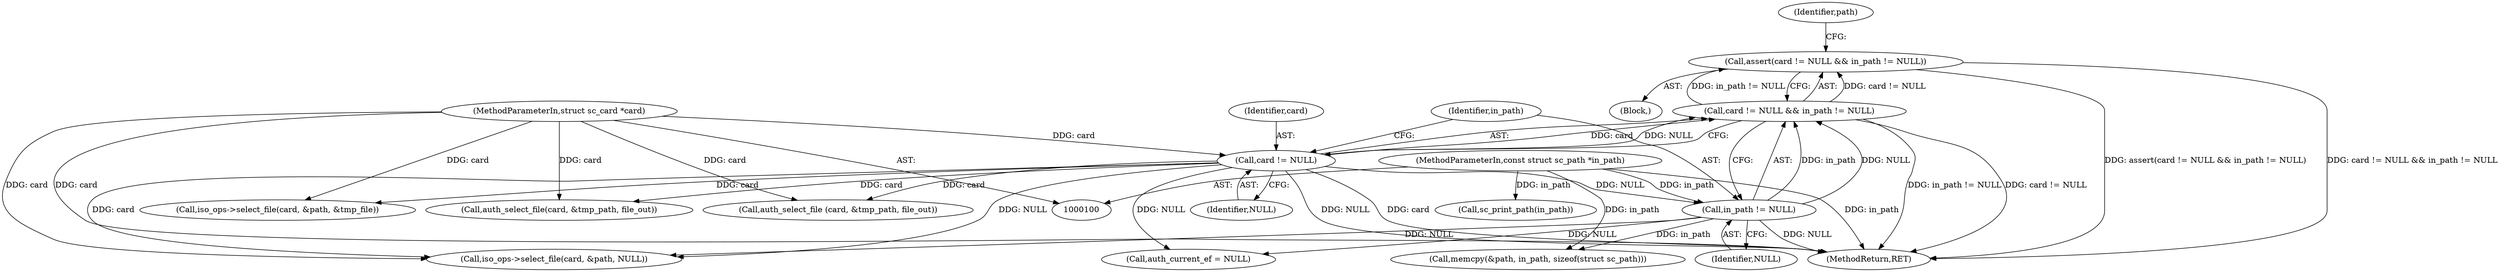 digraph "0_OpenSC_8fe377e93b4b56060e5bbfb6f3142ceaeca744fa_12@API" {
"1000117" [label="(Call,assert(card != NULL && in_path != NULL))"];
"1000118" [label="(Call,card != NULL && in_path != NULL)"];
"1000119" [label="(Call,card != NULL)"];
"1000101" [label="(MethodParameterIn,struct sc_card *card)"];
"1000122" [label="(Call,in_path != NULL)"];
"1000102" [label="(MethodParameterIn,const struct sc_path *in_path)"];
"1000119" [label="(Call,card != NULL)"];
"1000127" [label="(Identifier,path)"];
"1000104" [label="(Block,)"];
"1000199" [label="(Call,iso_ops->select_file(card, &path, &tmp_file))"];
"1000570" [label="(MethodReturn,RET)"];
"1000125" [label="(Call,memcpy(&path, in_path, sizeof(struct sc_path)))"];
"1000518" [label="(Call,auth_select_file(card, &tmp_path, file_out))"];
"1000123" [label="(Identifier,in_path)"];
"1000452" [label="(Call,auth_select_file (card, &tmp_path, file_out))"];
"1000144" [label="(Call,sc_print_path(in_path))"];
"1000124" [label="(Identifier,NULL)"];
"1000317" [label="(Call,iso_ops->select_file(card, &path, NULL))"];
"1000121" [label="(Identifier,NULL)"];
"1000194" [label="(Call,auth_current_ef = NULL)"];
"1000118" [label="(Call,card != NULL && in_path != NULL)"];
"1000101" [label="(MethodParameterIn,struct sc_card *card)"];
"1000120" [label="(Identifier,card)"];
"1000102" [label="(MethodParameterIn,const struct sc_path *in_path)"];
"1000117" [label="(Call,assert(card != NULL && in_path != NULL))"];
"1000122" [label="(Call,in_path != NULL)"];
"1000117" -> "1000104"  [label="AST: "];
"1000117" -> "1000118"  [label="CFG: "];
"1000118" -> "1000117"  [label="AST: "];
"1000127" -> "1000117"  [label="CFG: "];
"1000117" -> "1000570"  [label="DDG: assert(card != NULL && in_path != NULL)"];
"1000117" -> "1000570"  [label="DDG: card != NULL && in_path != NULL"];
"1000118" -> "1000117"  [label="DDG: card != NULL"];
"1000118" -> "1000117"  [label="DDG: in_path != NULL"];
"1000118" -> "1000119"  [label="CFG: "];
"1000118" -> "1000122"  [label="CFG: "];
"1000119" -> "1000118"  [label="AST: "];
"1000122" -> "1000118"  [label="AST: "];
"1000118" -> "1000570"  [label="DDG: in_path != NULL"];
"1000118" -> "1000570"  [label="DDG: card != NULL"];
"1000119" -> "1000118"  [label="DDG: card"];
"1000119" -> "1000118"  [label="DDG: NULL"];
"1000122" -> "1000118"  [label="DDG: in_path"];
"1000122" -> "1000118"  [label="DDG: NULL"];
"1000119" -> "1000121"  [label="CFG: "];
"1000120" -> "1000119"  [label="AST: "];
"1000121" -> "1000119"  [label="AST: "];
"1000123" -> "1000119"  [label="CFG: "];
"1000119" -> "1000570"  [label="DDG: NULL"];
"1000119" -> "1000570"  [label="DDG: card"];
"1000101" -> "1000119"  [label="DDG: card"];
"1000119" -> "1000122"  [label="DDG: NULL"];
"1000119" -> "1000194"  [label="DDG: NULL"];
"1000119" -> "1000199"  [label="DDG: card"];
"1000119" -> "1000317"  [label="DDG: card"];
"1000119" -> "1000317"  [label="DDG: NULL"];
"1000119" -> "1000452"  [label="DDG: card"];
"1000119" -> "1000518"  [label="DDG: card"];
"1000101" -> "1000100"  [label="AST: "];
"1000101" -> "1000570"  [label="DDG: card"];
"1000101" -> "1000199"  [label="DDG: card"];
"1000101" -> "1000317"  [label="DDG: card"];
"1000101" -> "1000452"  [label="DDG: card"];
"1000101" -> "1000518"  [label="DDG: card"];
"1000122" -> "1000124"  [label="CFG: "];
"1000123" -> "1000122"  [label="AST: "];
"1000124" -> "1000122"  [label="AST: "];
"1000122" -> "1000570"  [label="DDG: NULL"];
"1000102" -> "1000122"  [label="DDG: in_path"];
"1000122" -> "1000125"  [label="DDG: in_path"];
"1000122" -> "1000194"  [label="DDG: NULL"];
"1000122" -> "1000317"  [label="DDG: NULL"];
"1000102" -> "1000100"  [label="AST: "];
"1000102" -> "1000570"  [label="DDG: in_path"];
"1000102" -> "1000125"  [label="DDG: in_path"];
"1000102" -> "1000144"  [label="DDG: in_path"];
}
